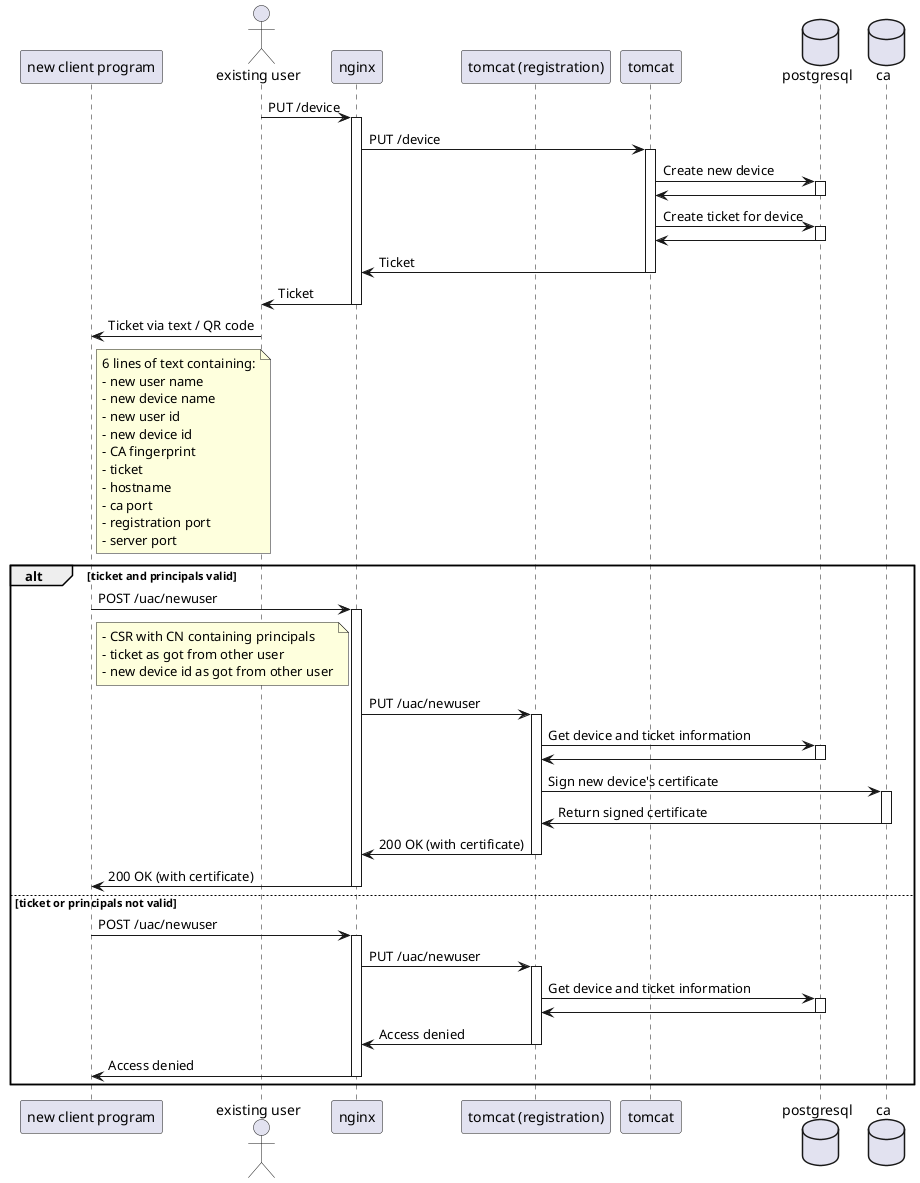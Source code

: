 ' stocks is client-server program to manage a household's food stock
' Copyright (C) 2019  The stocks developers
'
' This file is part of the stocks program suite.
'
' stocks is free software: you can redistribute it and/or modify
' it under the terms of the GNU General Public License as published by
' the Free Software Foundation, either version 3 of the License, or
' (at your option) any later version.
'
' stocks is distributed in the hope that it will be useful,
' but WITHOUT ANY WARRANTY; without even the implied warranty of
' MERCHANTABILITY or FITNESS FOR A PARTICULAR PURPOSE.  See the
' GNU General Public License for more details.
'
' You should have received a copy of the GNU General Public License
' along with this program.  If not, see <https://www.gnu.org/licenses/>.

@startuml

participant "new client program"
actor "existing user"
participant nginx
participant "tomcat (registration)"
participant tomcat
database postgresql
database ca

"existing user" -> nginx : PUT /device
activate nginx

nginx -> tomcat : PUT /device
activate tomcat

tomcat -> postgresql : Create new device
activate postgresql

postgresql -> tomcat
deactivate postgresql

tomcat -> postgresql : Create ticket for device
activate postgresql

postgresql -> tomcat
deactivate postgresql

tomcat -> nginx : Ticket
deactivate tomcat

nginx -> "existing user" : Ticket
deactivate nginx

"existing user" -> "new client program" : Ticket via text / QR code
note right of "new client program"
6 lines of text containing:
- new user name
- new device name
- new user id
- new device id
- CA fingerprint
- ticket
- hostname
- ca port
- registration port
- server port
end note

alt ticket and principals valid

"new client program" -> nginx : POST /uac/newuser
note right of "new client program"
- CSR with CN containing principals
- ticket as got from other user
- new device id as got from other user
end note
activate nginx

nginx -> "tomcat (registration)" : PUT /uac/newuser
activate "tomcat (registration)"

"tomcat (registration)" -> postgresql : Get device and ticket information
activate postgresql

postgresql -> "tomcat (registration)"
deactivate postgresql

"tomcat (registration)" -> ca : Sign new device's certificate
activate ca

ca -> "tomcat (registration)" : Return signed certificate
deactivate ca

"tomcat (registration)" -> nginx : 200 OK (with certificate)
deactivate "tomcat (registration)"

nginx -> "new client program" : 200 OK (with certificate)
deactivate nginx

else ticket or principals not valid

"new client program" -> nginx : POST /uac/newuser
activate nginx

nginx -> "tomcat (registration)" : PUT /uac/newuser
activate "tomcat (registration)"

"tomcat (registration)" -> postgresql : Get device and ticket information
activate postgresql

postgresql -> "tomcat (registration)"
deactivate postgresql

"tomcat (registration)" -> nginx : Access denied
deactivate "tomcat (registration)"

nginx -> "new client program" : Access denied
deactivate nginx

end

@enduml
